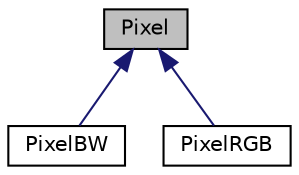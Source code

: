 digraph "Pixel"
{
  edge [fontname="Helvetica",fontsize="10",labelfontname="Helvetica",labelfontsize="10"];
  node [fontname="Helvetica",fontsize="10",shape=record];
  Node1 [label="Pixel",height=0.2,width=0.4,color="black", fillcolor="grey75", style="filled", fontcolor="black"];
  Node1 -> Node2 [dir="back",color="midnightblue",fontsize="10",style="solid",fontname="Helvetica"];
  Node2 [label="PixelBW",height=0.2,width=0.4,color="black", fillcolor="white", style="filled",URL="$class_pixel_b_w.html",tooltip="Declaration of class that represents a monocolor black and white pixel. "];
  Node1 -> Node3 [dir="back",color="midnightblue",fontsize="10",style="solid",fontname="Helvetica"];
  Node3 [label="PixelRGB",height=0.2,width=0.4,color="black", fillcolor="white", style="filled",URL="$class_pixel_r_g_b.html",tooltip="Declaration of the class that represents a tricolor RGB pixel. "];
}
